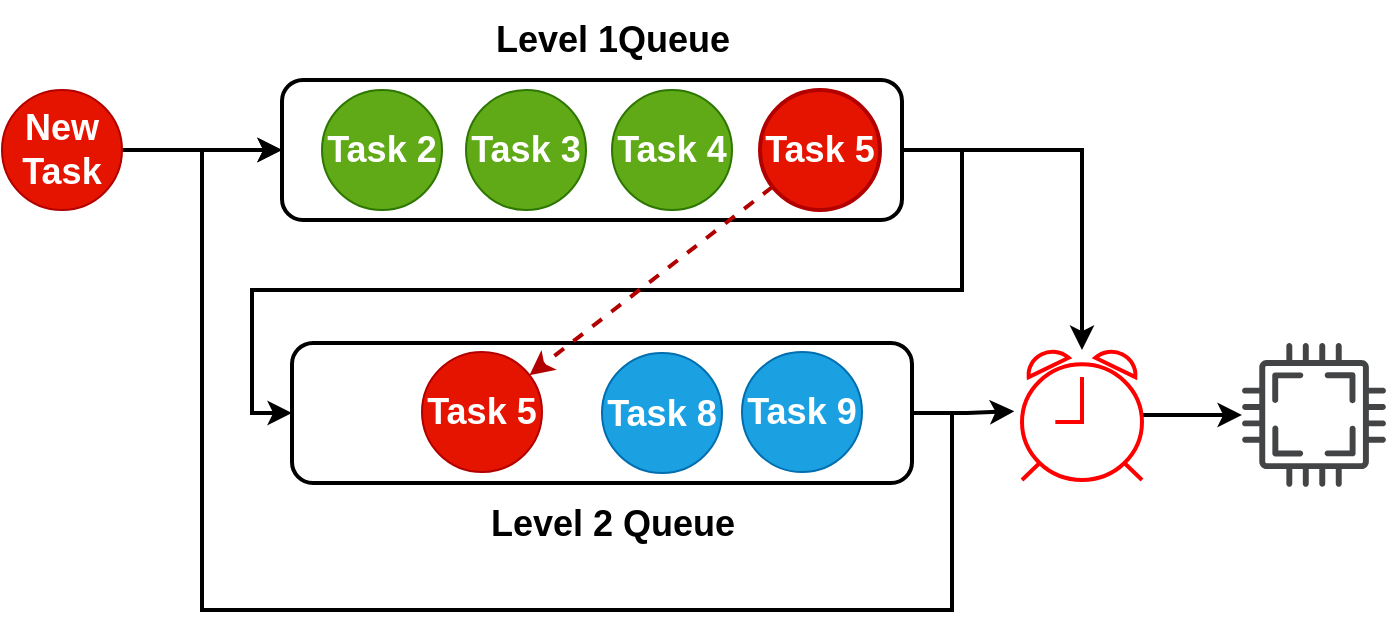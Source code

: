 <mxfile version="20.2.0" type="github">
  <diagram id="hpA-0SRSyf_l64MmHkIg" name="第 1 页">
    <mxGraphModel dx="814" dy="625" grid="1" gridSize="10" guides="1" tooltips="1" connect="1" arrows="1" fold="1" page="1" pageScale="1" pageWidth="827" pageHeight="1169" math="0" shadow="0">
      <root>
        <mxCell id="0" />
        <mxCell id="1" parent="0" />
        <mxCell id="6WS6Z0JtrDbtUdzg7VsC-3" style="edgeStyle=orthogonalEdgeStyle;rounded=0;orthogonalLoop=1;jettySize=auto;html=1;entryX=0;entryY=0.5;entryDx=0;entryDy=0;fontSize=18;strokeWidth=2;" edge="1" parent="1" source="6WS6Z0JtrDbtUdzg7VsC-1" target="6WS6Z0JtrDbtUdzg7VsC-2">
          <mxGeometry relative="1" as="geometry" />
        </mxCell>
        <mxCell id="6WS6Z0JtrDbtUdzg7VsC-1" value="&lt;b&gt;&lt;font style=&quot;font-size: 18px;&quot;&gt;New&lt;br&gt;Task&lt;/font&gt;&lt;/b&gt;" style="ellipse;whiteSpace=wrap;html=1;aspect=fixed;fillColor=#e51400;fontColor=#ffffff;strokeColor=#B20000;" vertex="1" parent="1">
          <mxGeometry x="100" y="190" width="60" height="60" as="geometry" />
        </mxCell>
        <mxCell id="6WS6Z0JtrDbtUdzg7VsC-27" style="edgeStyle=orthogonalEdgeStyle;rounded=0;orthogonalLoop=1;jettySize=auto;html=1;entryX=0;entryY=0.5;entryDx=0;entryDy=0;fontSize=18;strokeWidth=2;" edge="1" parent="1" source="6WS6Z0JtrDbtUdzg7VsC-2" target="6WS6Z0JtrDbtUdzg7VsC-20">
          <mxGeometry relative="1" as="geometry">
            <Array as="points">
              <mxPoint x="580" y="220" />
              <mxPoint x="580" y="290" />
              <mxPoint x="225" y="290" />
              <mxPoint x="225" y="352" />
            </Array>
          </mxGeometry>
        </mxCell>
        <mxCell id="6WS6Z0JtrDbtUdzg7VsC-2" value="" style="rounded=1;whiteSpace=wrap;html=1;fontSize=18;strokeWidth=2;" vertex="1" parent="1">
          <mxGeometry x="240" y="185" width="310" height="70" as="geometry" />
        </mxCell>
        <mxCell id="6WS6Z0JtrDbtUdzg7VsC-4" value="&lt;b&gt;&lt;font style=&quot;font-size: 18px;&quot;&gt;Task 2&lt;/font&gt;&lt;/b&gt;" style="ellipse;whiteSpace=wrap;html=1;aspect=fixed;fillColor=#60a917;fontColor=#ffffff;strokeColor=#2D7600;" vertex="1" parent="1">
          <mxGeometry x="260" y="190" width="60" height="60" as="geometry" />
        </mxCell>
        <mxCell id="6WS6Z0JtrDbtUdzg7VsC-5" value="&lt;b&gt;&lt;font style=&quot;font-size: 18px;&quot;&gt;Task 3&lt;/font&gt;&lt;/b&gt;" style="ellipse;whiteSpace=wrap;html=1;aspect=fixed;fillColor=#60a917;fontColor=#ffffff;strokeColor=#2D7600;" vertex="1" parent="1">
          <mxGeometry x="332" y="190" width="60" height="60" as="geometry" />
        </mxCell>
        <mxCell id="6WS6Z0JtrDbtUdzg7VsC-6" value="&lt;b&gt;&lt;font style=&quot;font-size: 18px;&quot;&gt;Task 4&lt;/font&gt;&lt;/b&gt;" style="ellipse;whiteSpace=wrap;html=1;aspect=fixed;fillColor=#60a917;fontColor=#ffffff;strokeColor=#2D7600;" vertex="1" parent="1">
          <mxGeometry x="405" y="190" width="60" height="60" as="geometry" />
        </mxCell>
        <mxCell id="6WS6Z0JtrDbtUdzg7VsC-17" style="edgeStyle=orthogonalEdgeStyle;rounded=0;orthogonalLoop=1;jettySize=auto;html=1;fontSize=18;strokeWidth=2;exitX=1;exitY=0.5;exitDx=0;exitDy=0;" edge="1" parent="1" source="6WS6Z0JtrDbtUdzg7VsC-2" target="6WS6Z0JtrDbtUdzg7VsC-16">
          <mxGeometry relative="1" as="geometry">
            <mxPoint x="560" y="220" as="sourcePoint" />
          </mxGeometry>
        </mxCell>
        <mxCell id="6WS6Z0JtrDbtUdzg7VsC-7" value="&lt;b&gt;&lt;font style=&quot;font-size: 18px;&quot;&gt;Task 5&lt;/font&gt;&lt;/b&gt;" style="ellipse;whiteSpace=wrap;html=1;aspect=fixed;fillColor=#e51400;fontColor=#ffffff;strokeColor=#B20000;strokeWidth=2;" vertex="1" parent="1">
          <mxGeometry x="479" y="190" width="60" height="60" as="geometry" />
        </mxCell>
        <mxCell id="6WS6Z0JtrDbtUdzg7VsC-11" value="&lt;span style=&quot;color: rgba(0, 0, 0, 0); font-family: monospace; font-size: 0px; text-align: start;&quot;&gt;%3CmxGraphModel%3E%3Croot%3E%3CmxCell%20id%3D%220%22%2F%3E%3CmxCell%20id%3D%221%22%20parent%3D%220%22%2F%3E%3CmxCell%20id%3D%222%22%20value%3D%22%26lt%3Bb%26gt%3B%26lt%3Bfont%20style%3D%26quot%3Bfont-size%3A%2018px%3B%26quot%3B%26gt%3BTask%203%26lt%3B%2Ffont%26gt%3B%26lt%3B%2Fb%26gt%3B%22%20style%3D%22ellipse%3BwhiteSpace%3Dwrap%3Bhtml%3D1%3Baspect%3Dfixed%3BfillColor%3D%23e51400%3BfontColor%3D%23ffffff%3BstrokeColor%3D%23B20000%3B%22%20vertex%3D%221%22%20parent%3D%221%22%3E%3CmxGeometry%20x%3D%22330%22%20y%3D%22190%22%20width%3D%2260%22%20height%3D%2260%22%20as%3D%22geometry%22%2F%3E%3C%2FmxCell%3E%3C%2Froot%3E%3C%2FmxGraphModel%3E&lt;/span&gt;" style="text;html=1;align=center;verticalAlign=middle;resizable=0;points=[];autosize=1;strokeColor=none;fillColor=none;fontSize=18;" vertex="1" parent="1">
          <mxGeometry x="350" y="260" width="20" height="40" as="geometry" />
        </mxCell>
        <mxCell id="6WS6Z0JtrDbtUdzg7VsC-12" value="&lt;b&gt;Level 1Queue&lt;/b&gt;" style="text;html=1;align=center;verticalAlign=middle;resizable=0;points=[];autosize=1;strokeColor=none;fillColor=none;fontSize=18;" vertex="1" parent="1">
          <mxGeometry x="335" y="145" width="140" height="40" as="geometry" />
        </mxCell>
        <mxCell id="6WS6Z0JtrDbtUdzg7VsC-19" style="edgeStyle=orthogonalEdgeStyle;rounded=0;orthogonalLoop=1;jettySize=auto;html=1;fontSize=18;strokeWidth=2;" edge="1" parent="1" source="6WS6Z0JtrDbtUdzg7VsC-16" target="6WS6Z0JtrDbtUdzg7VsC-18">
          <mxGeometry relative="1" as="geometry">
            <mxPoint x="730" y="352.5" as="targetPoint" />
          </mxGeometry>
        </mxCell>
        <mxCell id="6WS6Z0JtrDbtUdzg7VsC-16" value="" style="html=1;verticalLabelPosition=bottom;align=center;labelBackgroundColor=#ffffff;verticalAlign=top;strokeWidth=2;strokeColor=#FF0000;shadow=0;dashed=0;shape=mxgraph.ios7.icons.alarm_clock;fontSize=18;" vertex="1" parent="1">
          <mxGeometry x="610" y="320" width="60" height="65" as="geometry" />
        </mxCell>
        <mxCell id="6WS6Z0JtrDbtUdzg7VsC-18" value="" style="sketch=0;pointerEvents=1;shadow=0;dashed=0;html=1;strokeColor=none;fillColor=#434445;aspect=fixed;labelPosition=center;verticalLabelPosition=bottom;verticalAlign=top;align=center;outlineConnect=0;shape=mxgraph.vvd.cpu;fontSize=18;" vertex="1" parent="1">
          <mxGeometry x="720" y="316.5" width="72" height="72" as="geometry" />
        </mxCell>
        <mxCell id="6WS6Z0JtrDbtUdzg7VsC-28" style="edgeStyle=orthogonalEdgeStyle;rounded=0;orthogonalLoop=1;jettySize=auto;html=1;entryX=-0.064;entryY=0.471;entryDx=0;entryDy=0;entryPerimeter=0;fontSize=18;strokeWidth=2;" edge="1" parent="1" source="6WS6Z0JtrDbtUdzg7VsC-20" target="6WS6Z0JtrDbtUdzg7VsC-16">
          <mxGeometry relative="1" as="geometry" />
        </mxCell>
        <mxCell id="6WS6Z0JtrDbtUdzg7VsC-29" style="edgeStyle=orthogonalEdgeStyle;rounded=0;orthogonalLoop=1;jettySize=auto;html=1;exitX=1;exitY=0.5;exitDx=0;exitDy=0;entryX=0;entryY=0.5;entryDx=0;entryDy=0;fontSize=18;strokeWidth=2;" edge="1" parent="1" source="6WS6Z0JtrDbtUdzg7VsC-20" target="6WS6Z0JtrDbtUdzg7VsC-2">
          <mxGeometry relative="1" as="geometry">
            <Array as="points">
              <mxPoint x="575" y="352" />
              <mxPoint x="575" y="450" />
              <mxPoint x="200" y="450" />
              <mxPoint x="200" y="220" />
            </Array>
          </mxGeometry>
        </mxCell>
        <mxCell id="6WS6Z0JtrDbtUdzg7VsC-20" value="" style="rounded=1;whiteSpace=wrap;html=1;fontSize=18;strokeWidth=2;" vertex="1" parent="1">
          <mxGeometry x="245" y="316.5" width="310" height="70" as="geometry" />
        </mxCell>
        <mxCell id="6WS6Z0JtrDbtUdzg7VsC-21" value="&lt;b&gt;&lt;font style=&quot;font-size: 18px;&quot;&gt;Task 8&lt;/font&gt;&lt;/b&gt;" style="ellipse;whiteSpace=wrap;html=1;aspect=fixed;fillColor=#1ba1e2;fontColor=#ffffff;strokeColor=#006EAF;" vertex="1" parent="1">
          <mxGeometry x="400" y="321.5" width="60" height="60" as="geometry" />
        </mxCell>
        <mxCell id="6WS6Z0JtrDbtUdzg7VsC-22" value="&lt;b&gt;&lt;font style=&quot;font-size: 18px;&quot;&gt;Task 9&lt;/font&gt;&lt;/b&gt;" style="ellipse;whiteSpace=wrap;html=1;aspect=fixed;fillColor=#1ba1e2;fontColor=#ffffff;strokeColor=#006EAF;" vertex="1" parent="1">
          <mxGeometry x="470" y="321" width="60" height="60" as="geometry" />
        </mxCell>
        <mxCell id="6WS6Z0JtrDbtUdzg7VsC-25" value="&lt;span style=&quot;color: rgba(0, 0, 0, 0); font-family: monospace; font-size: 0px; text-align: start;&quot;&gt;%3CmxGraphModel%3E%3Croot%3E%3CmxCell%20id%3D%220%22%2F%3E%3CmxCell%20id%3D%221%22%20parent%3D%220%22%2F%3E%3CmxCell%20id%3D%222%22%20value%3D%22%26lt%3Bb%26gt%3B%26lt%3Bfont%20style%3D%26quot%3Bfont-size%3A%2018px%3B%26quot%3B%26gt%3BTask%203%26lt%3B%2Ffont%26gt%3B%26lt%3B%2Fb%26gt%3B%22%20style%3D%22ellipse%3BwhiteSpace%3Dwrap%3Bhtml%3D1%3Baspect%3Dfixed%3BfillColor%3D%23e51400%3BfontColor%3D%23ffffff%3BstrokeColor%3D%23B20000%3B%22%20vertex%3D%221%22%20parent%3D%221%22%3E%3CmxGeometry%20x%3D%22330%22%20y%3D%22190%22%20width%3D%2260%22%20height%3D%2260%22%20as%3D%22geometry%22%2F%3E%3C%2FmxCell%3E%3C%2Froot%3E%3C%2FmxGraphModel%3E&lt;/span&gt;" style="text;html=1;align=center;verticalAlign=middle;resizable=0;points=[];autosize=1;strokeColor=none;fillColor=none;fontSize=18;" vertex="1" parent="1">
          <mxGeometry x="355" y="391.5" width="20" height="40" as="geometry" />
        </mxCell>
        <mxCell id="6WS6Z0JtrDbtUdzg7VsC-26" value="&lt;b&gt;Level 2 Queue&lt;/b&gt;" style="text;html=1;align=center;verticalAlign=middle;resizable=0;points=[];autosize=1;strokeColor=none;fillColor=none;fontSize=18;" vertex="1" parent="1">
          <mxGeometry x="330" y="386.5" width="150" height="40" as="geometry" />
        </mxCell>
        <mxCell id="6WS6Z0JtrDbtUdzg7VsC-30" value="&lt;b&gt;&lt;font style=&quot;font-size: 18px;&quot;&gt;Task 5&lt;/font&gt;&lt;/b&gt;" style="ellipse;whiteSpace=wrap;html=1;aspect=fixed;fillColor=#e51400;fontColor=#ffffff;strokeColor=#B20000;" vertex="1" parent="1">
          <mxGeometry x="310" y="321" width="60" height="60" as="geometry" />
        </mxCell>
        <mxCell id="6WS6Z0JtrDbtUdzg7VsC-32" style="rounded=0;orthogonalLoop=1;jettySize=auto;html=1;fontSize=18;fontColor=#000000;strokeWidth=2;dashed=1;fillColor=#e51400;strokeColor=#B20000;" edge="1" parent="1" source="6WS6Z0JtrDbtUdzg7VsC-7" target="6WS6Z0JtrDbtUdzg7VsC-30">
          <mxGeometry relative="1" as="geometry" />
        </mxCell>
      </root>
    </mxGraphModel>
  </diagram>
</mxfile>
